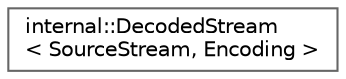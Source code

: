digraph "Graphical Class Hierarchy"
{
 // LATEX_PDF_SIZE
  bgcolor="transparent";
  edge [fontname=Helvetica,fontsize=10,labelfontname=Helvetica,labelfontsize=10];
  node [fontname=Helvetica,fontsize=10,shape=box,height=0.2,width=0.4];
  rankdir="LR";
  Node0 [id="Node000000",label="internal::DecodedStream\l\< SourceStream, Encoding \>",height=0.2,width=0.4,color="grey40", fillcolor="white", style="filled",URL="$classinternal_1_1_decoded_stream.html",tooltip=" "];
}
